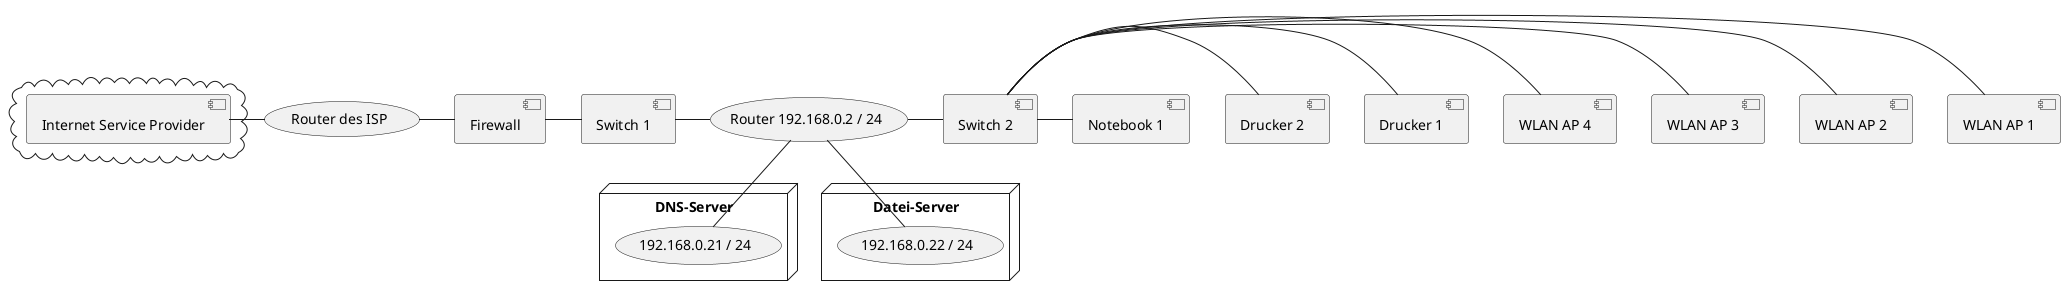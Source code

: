 @startuml
cloud {
[Internet Service Provider]
}
(Router des ISP)
[Firewall]
(Router 192.168.0.2 / 24)
[Switch 1]
node "DNS-Server" {
(192.168.0.21 / 24)
}
node "Datei-Server" {
(192.168.0.22 / 24)
}
[Switch 2]
[Notebook 1]
[Drucker 1]
[Drucker 2]
[WLAN AP 1]
[WLAN AP 2]
[WLAN AP 3]
[WLAN AP 4]

[Internet Service Provider] - (Router des ISP)
(Router des ISP) - [Firewall]
[Firewall] - [Switch 1]
[Switch 1] - (Router 192.168.0.2 / 24)
(Router 192.168.0.2 / 24) -- (192.168.0.21 / 24)
(Router 192.168.0.2 / 24) -- (192.168.0.22 / 24)
(Router 192.168.0.2 / 24) - [Switch 2]
[Switch 2] - [WLAN AP 1]
[Switch 2] - [WLAN AP 2]
[Switch 2] - [WLAN AP 3]
[Switch 2] - [WLAN AP 4]
[Switch 2] - [Drucker 1]
[Switch 2] - [Drucker 2]
[Switch 2] - [Notebook 1]
@enduml